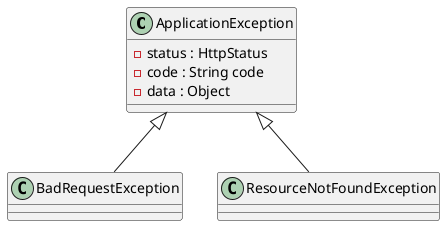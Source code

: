 @startuml
class ApplicationException {
  -status : HttpStatus
  -code : String code
  -data : Object
}

class BadRequestException {
}

class ResourceNotFoundException {
}

ApplicationException <|-- BadRequestException
ApplicationException <|-- ResourceNotFoundException
@enduml